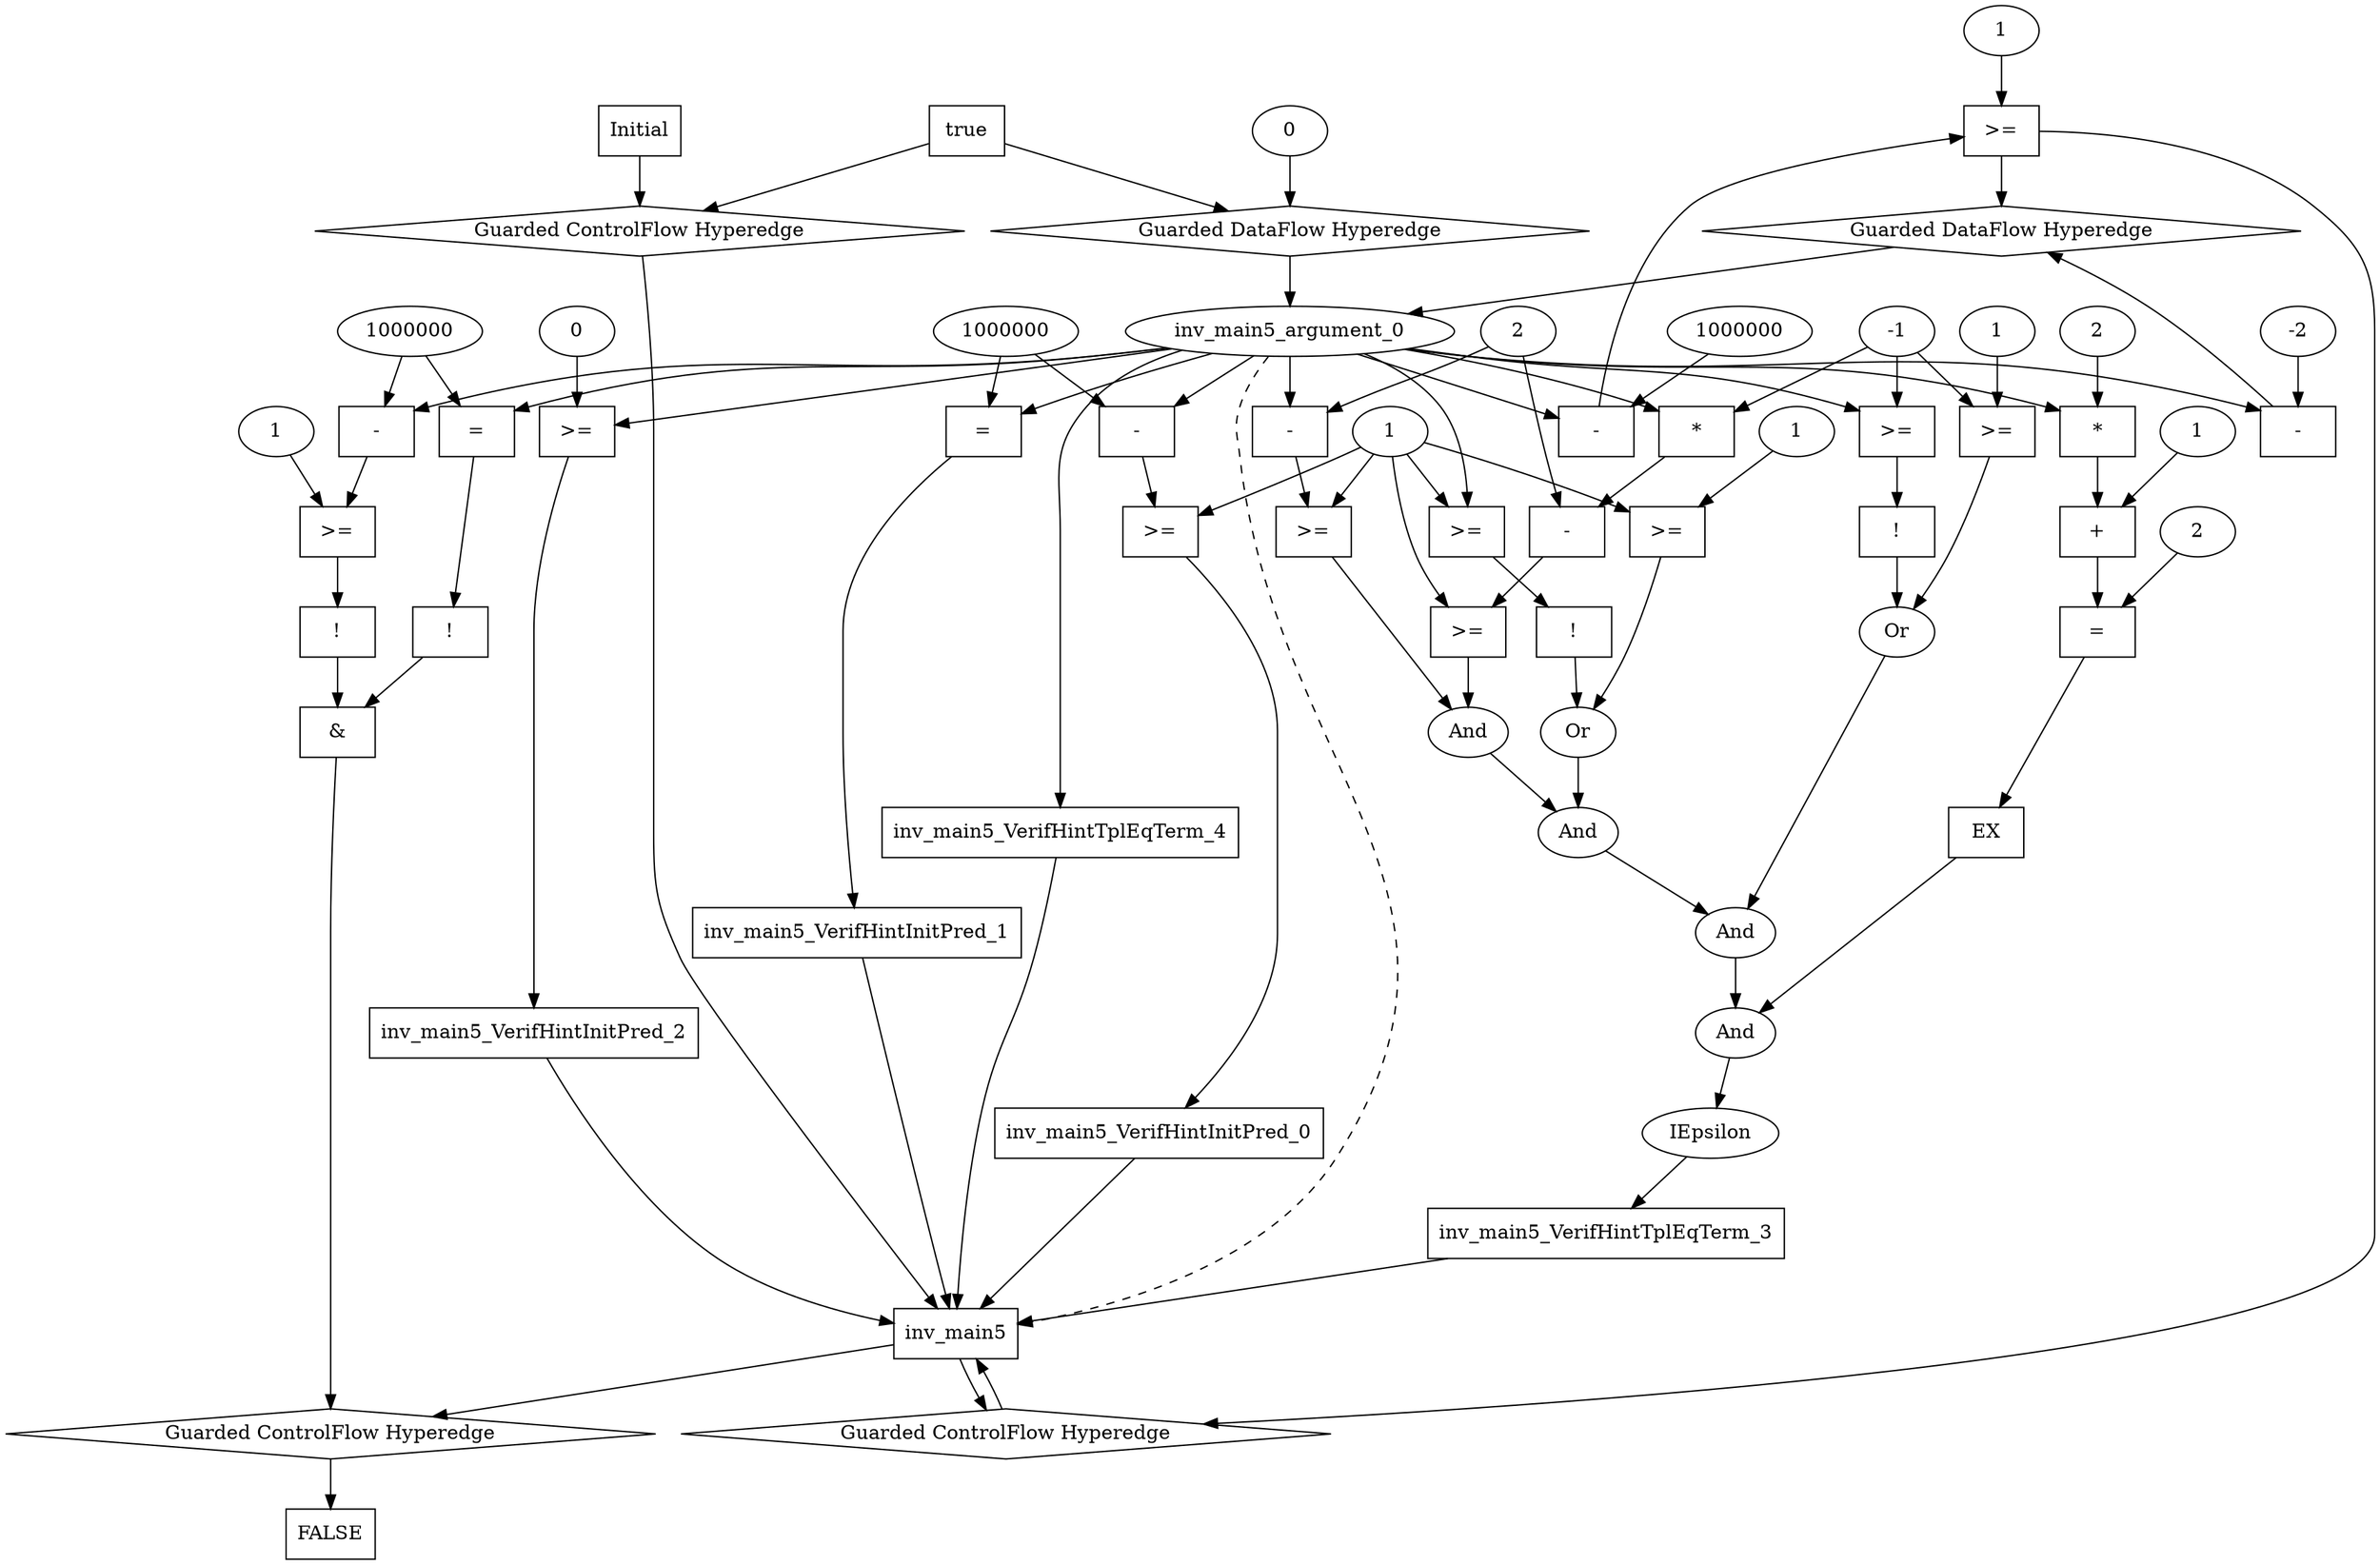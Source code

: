 digraph dag {
inv_main5 [label="inv_main5" shape="rect"];
FALSE [label="FALSE" shape="rect"];
Initial [label="Initial" shape="rect"];
ControlFowHyperEdge_0 [label="Guarded ControlFlow Hyperedge" shape="diamond"];
Initial -> ControlFowHyperEdge_0[label=""]
ControlFowHyperEdge_0 -> inv_main5[label=""]
ControlFowHyperEdge_1 [label="Guarded ControlFlow Hyperedge" shape="diamond"];
inv_main5 -> ControlFowHyperEdge_1[label=""]
ControlFowHyperEdge_1 -> inv_main5[label=""]
ControlFowHyperEdge_2 [label="Guarded ControlFlow Hyperedge" shape="diamond"];
inv_main5 -> ControlFowHyperEdge_2[label=""]
ControlFowHyperEdge_2 -> FALSE[label=""]
inv_main5_argument_0 [label="inv_main5_argument_0" shape="oval"];
inv_main5_argument_0 -> inv_main5[label="" style="dashed"]

true_0 [label="true" shape="rect"];
true_0->ControlFowHyperEdge_0 [label=""];
xxxinv_main5___Initial_0xxxdataFlow_0_node_0 [label="0"];

xxxinv_main5___Initial_0xxxdataFlow_0_node_0->DataFowHyperEdge_0_inv_main5_argument_0 [label=""];
xxxinv_main5___inv_main5_1xxxguard_0_node_0 [label=">=" shape="rect"];
xxxinv_main5___inv_main5_1xxxguard_0_node_1 [label="-" shape="rect"];
xxxinv_main5___inv_main5_1xxxguard_0_node_2 [label="1000000"];
xxxinv_main5___inv_main5_1xxxguard_0_node_4 [label="1"];
xxxinv_main5___inv_main5_1xxxguard_0_node_1->xxxinv_main5___inv_main5_1xxxguard_0_node_0
xxxinv_main5___inv_main5_1xxxguard_0_node_4->xxxinv_main5___inv_main5_1xxxguard_0_node_0
xxxinv_main5___inv_main5_1xxxguard_0_node_2->xxxinv_main5___inv_main5_1xxxguard_0_node_1
inv_main5_argument_0->xxxinv_main5___inv_main5_1xxxguard_0_node_1

xxxinv_main5___inv_main5_1xxxguard_0_node_0->ControlFowHyperEdge_1 [label=""];
xxxinv_main5___inv_main5_1xxxdataFlow_0_node_0 [label="-" shape="rect"];
xxxinv_main5___inv_main5_1xxxdataFlow_0_node_2 [label="-2"];
inv_main5_argument_0->xxxinv_main5___inv_main5_1xxxdataFlow_0_node_0
xxxinv_main5___inv_main5_1xxxdataFlow_0_node_2->xxxinv_main5___inv_main5_1xxxdataFlow_0_node_0

xxxinv_main5___inv_main5_1xxxdataFlow_0_node_0->DataFowHyperEdge_1_inv_main5_argument_0 [label=""];
xxxFALSE___inv_main5_2xxx_and [label="&" shape="rect"];
xxxFALSE___inv_main5_2xxxguard_0_node_0 [label="!" shape="rect"];
xxxFALSE___inv_main5_2xxxguard_0_node_1 [label="=" shape="rect"];
xxxFALSE___inv_main5_2xxxguard_0_node_3 [label="1000000"];
xxxFALSE___inv_main5_2xxxguard_0_node_1->xxxFALSE___inv_main5_2xxxguard_0_node_0
inv_main5_argument_0->xxxFALSE___inv_main5_2xxxguard_0_node_1
xxxFALSE___inv_main5_2xxxguard_0_node_3->xxxFALSE___inv_main5_2xxxguard_0_node_1

xxxFALSE___inv_main5_2xxxguard_0_node_0->xxxFALSE___inv_main5_2xxx_and [label=""];
xxxFALSE___inv_main5_2xxxguard1_node_0 [label="!" shape="rect"];
xxxFALSE___inv_main5_2xxxguard1_node_1 [label=">=" shape="rect"];
xxxFALSE___inv_main5_2xxxguard1_node_2 [label="-" shape="rect"];
xxxFALSE___inv_main5_2xxxguard1_node_5 [label="1"];
xxxFALSE___inv_main5_2xxxguard1_node_1->xxxFALSE___inv_main5_2xxxguard1_node_0
xxxFALSE___inv_main5_2xxxguard1_node_2->xxxFALSE___inv_main5_2xxxguard1_node_1
xxxFALSE___inv_main5_2xxxguard1_node_5->xxxFALSE___inv_main5_2xxxguard1_node_1
xxxFALSE___inv_main5_2xxxguard_0_node_3->xxxFALSE___inv_main5_2xxxguard1_node_2
inv_main5_argument_0->xxxFALSE___inv_main5_2xxxguard1_node_2

xxxFALSE___inv_main5_2xxxguard1_node_0->xxxFALSE___inv_main5_2xxx_and [label=""];
xxxFALSE___inv_main5_2xxx_and->ControlFowHyperEdge_2 [label=""];
DataFowHyperEdge_0_inv_main5_argument_0 [label="Guarded DataFlow Hyperedge" shape="diamond"];
DataFowHyperEdge_0_inv_main5_argument_0 -> inv_main5_argument_0[label=""]
true_0->DataFowHyperEdge_0_inv_main5_argument_0 [label=""];
DataFowHyperEdge_1_inv_main5_argument_0 [label="Guarded DataFlow Hyperedge" shape="diamond"];
DataFowHyperEdge_1_inv_main5_argument_0 -> inv_main5_argument_0[label=""]
xxxinv_main5___inv_main5_1xxxguard_0_node_0 -> DataFowHyperEdge_1_inv_main5_argument_0[label=""]




inv_main5_VerifHintInitPred_0 [label="inv_main5_VerifHintInitPred_0" shape="rect"];
inv_main5predicate_0_node_0 -> inv_main5_VerifHintInitPred_0[label="" ];
inv_main5_VerifHintInitPred_0 -> inv_main5[label="" ];
inv_main5predicate_0_node_0 [label=">=" shape="rect"];
inv_main5predicate_0_node_1 [label="-" shape="rect"];
inv_main5predicate_0_node_2 [label="1000000"];
inv_main5_argument_0 [label="inv_main5_argument_0"];
inv_main5predicate_0_node_4 [label="1"];
inv_main5predicate_0_node_1->inv_main5predicate_0_node_0
inv_main5predicate_0_node_4->inv_main5predicate_0_node_0
inv_main5predicate_0_node_2->inv_main5predicate_0_node_1
inv_main5_argument_0->inv_main5predicate_0_node_1

inv_main5_VerifHintInitPred_1 [label="inv_main5_VerifHintInitPred_1" shape="rect"];
inv_main5predicate_1_node_0 -> inv_main5_VerifHintInitPred_1[label="" ];
inv_main5_VerifHintInitPred_1 -> inv_main5[label="" ];
inv_main5predicate_1_node_0 [label="=" shape="rect"];
inv_main5_argument_0 [label="inv_main5_argument_0"];
inv_main5predicate_0_node_2->inv_main5predicate_1_node_0
inv_main5_argument_0->inv_main5predicate_1_node_0

inv_main5_VerifHintInitPred_2 [label="inv_main5_VerifHintInitPred_2" shape="rect"];
inv_main5predicate_2_node_0 -> inv_main5_VerifHintInitPred_2[label="" ];
inv_main5_VerifHintInitPred_2 -> inv_main5[label="" ];
inv_main5predicate_2_node_0 [label=">=" shape="rect"];
inv_main5_argument_0 [label="inv_main5_argument_0"];
inv_main5predicate_2_node_2 [label="0"];
inv_main5predicate_2_node_2->inv_main5predicate_2_node_0
inv_main5_argument_0->inv_main5predicate_2_node_0

inv_main5_VerifHintTplEqTerm_3 [label="inv_main5_VerifHintTplEqTerm_3" shape="rect"];
inv_main5predicate_3_node_0 -> inv_main5_VerifHintTplEqTerm_3[label="" ];
inv_main5_VerifHintTplEqTerm_3 -> inv_main5[label="" ];
inv_main5predicate_3_node_0 [label="IEpsilon"];
inv_main5predicate_3_node_1 [label="And"];
inv_main5predicate_3_node_2 [label="And"];
inv_main5predicate_3_node_3 [label="And"];
inv_main5predicate_3_node_4 [label="And"];
inv_main5predicate_3_node_5 [label=">=" shape="rect"];
inv_main5predicate_3_node_6 [label="-" shape="rect"];
inv_main5predicate_3_node_7 [label="2"];
inv_main5_argument_0 [label="inv_main5_argument_0"];
inv_main5predicate_3_node_10 [label=">=" shape="rect"];
inv_main5predicate_3_node_11 [label="-" shape="rect"];
inv_main5predicate_3_node_13 [label="*" shape="rect"];
inv_main5predicate_3_node_14 [label="-1"];
inv_main5_argument_0 [label="inv_main5_argument_0"];
inv_main5predicate_3_node_17 [label="Or"];
inv_main5predicate_3_node_18 [label="!" shape="rect"];
inv_main5predicate_3_node_19 [label=">=" shape="rect"];
inv_main5_argument_0 [label="inv_main5_argument_0"];
inv_main5predicate_3_node_22 [label=">=" shape="rect"];
inv_main5predicate_3_node_23 [label="1"];
inv_main5predicate_3_node_25 [label="Or"];
inv_main5predicate_3_node_26 [label="!" shape="rect"];
inv_main5predicate_3_node_27 [label=">=" shape="rect"];
inv_main5predicate_3_node_14 [label="-1"];
inv_main5_argument_0 [label="inv_main5_argument_0"];
inv_main5predicate_3_node_30 [label=">=" shape="rect"];
inv_main5predicate_3_node_32 [label="1"];
inv_main5predicate_3_node_33 [label="EX" shape="rect"];
inv_main5predicate_3_node_34 [label="=" shape="rect"];
inv_main5predicate_3_node_35 [label="2"];
inv_main5predicate_3_node_36 [label="+" shape="rect"];
inv_main5predicate_3_node_37 [label="*" shape="rect"];
inv_main5predicate_3_node_38 [label="2"];
inv_main5_argument_0 [label="inv_main5_argument_0"];
inv_main5predicate_3_node_40 [label="1"];
inv_main5predicate_3_node_1->inv_main5predicate_3_node_0
inv_main5predicate_3_node_2->inv_main5predicate_3_node_1
inv_main5predicate_3_node_33->inv_main5predicate_3_node_1
inv_main5predicate_3_node_3->inv_main5predicate_3_node_2
inv_main5predicate_3_node_25->inv_main5predicate_3_node_2
inv_main5predicate_3_node_4->inv_main5predicate_3_node_3
inv_main5predicate_3_node_17->inv_main5predicate_3_node_3
inv_main5predicate_3_node_5->inv_main5predicate_3_node_4
inv_main5predicate_3_node_10->inv_main5predicate_3_node_4
inv_main5predicate_3_node_6->inv_main5predicate_3_node_5
inv_main5predicate_0_node_4->inv_main5predicate_3_node_5
inv_main5predicate_3_node_7->inv_main5predicate_3_node_6
inv_main5_argument_0->inv_main5predicate_3_node_6
inv_main5predicate_3_node_11->inv_main5predicate_3_node_10
inv_main5predicate_0_node_4->inv_main5predicate_3_node_10
inv_main5predicate_3_node_7->inv_main5predicate_3_node_11
inv_main5predicate_3_node_13->inv_main5predicate_3_node_11
inv_main5_argument_0->inv_main5predicate_3_node_13
inv_main5predicate_3_node_14->inv_main5predicate_3_node_13
inv_main5predicate_3_node_18->inv_main5predicate_3_node_17
inv_main5predicate_3_node_22->inv_main5predicate_3_node_17
inv_main5predicate_3_node_19->inv_main5predicate_3_node_18
inv_main5predicate_0_node_4->inv_main5predicate_3_node_19
inv_main5_argument_0->inv_main5predicate_3_node_19
inv_main5predicate_0_node_4->inv_main5predicate_3_node_22
inv_main5predicate_3_node_23->inv_main5predicate_3_node_22
inv_main5predicate_3_node_26->inv_main5predicate_3_node_25
inv_main5predicate_3_node_30->inv_main5predicate_3_node_25
inv_main5predicate_3_node_27->inv_main5predicate_3_node_26
inv_main5predicate_3_node_14->inv_main5predicate_3_node_27
inv_main5_argument_0->inv_main5predicate_3_node_27
inv_main5predicate_3_node_14->inv_main5predicate_3_node_30
inv_main5predicate_3_node_32->inv_main5predicate_3_node_30
inv_main5predicate_3_node_34->inv_main5predicate_3_node_33
inv_main5predicate_3_node_36->inv_main5predicate_3_node_34
inv_main5predicate_3_node_35->inv_main5predicate_3_node_34
inv_main5predicate_3_node_37->inv_main5predicate_3_node_36
inv_main5predicate_3_node_40->inv_main5predicate_3_node_36
inv_main5predicate_3_node_38->inv_main5predicate_3_node_37
inv_main5_argument_0->inv_main5predicate_3_node_37

inv_main5_VerifHintTplEqTerm_4 [label="inv_main5_VerifHintTplEqTerm_4" shape="rect"];
inv_main5_argument_0 -> inv_main5_VerifHintTplEqTerm_4[label="" ];
inv_main5_VerifHintTplEqTerm_4 -> inv_main5[label="" ];
inv_main5_argument_0 [label="inv_main5_argument_0"];

}
